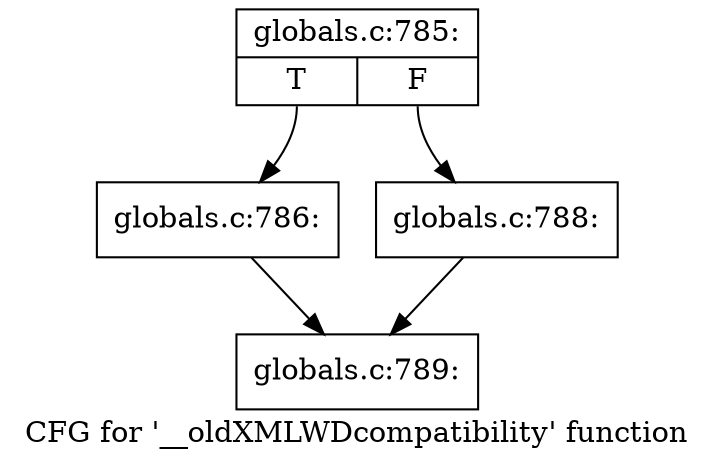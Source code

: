 digraph "CFG for '__oldXMLWDcompatibility' function" {
	label="CFG for '__oldXMLWDcompatibility' function";

	Node0x4ab3960 [shape=record,label="{globals.c:785:|{<s0>T|<s1>F}}"];
	Node0x4ab3960:s0 -> Node0x4aa0480;
	Node0x4ab3960:s1 -> Node0x4ab3f40;
	Node0x4aa0480 [shape=record,label="{globals.c:786:}"];
	Node0x4aa0480 -> Node0x4a9f700;
	Node0x4ab3f40 [shape=record,label="{globals.c:788:}"];
	Node0x4ab3f40 -> Node0x4a9f700;
	Node0x4a9f700 [shape=record,label="{globals.c:789:}"];
}
